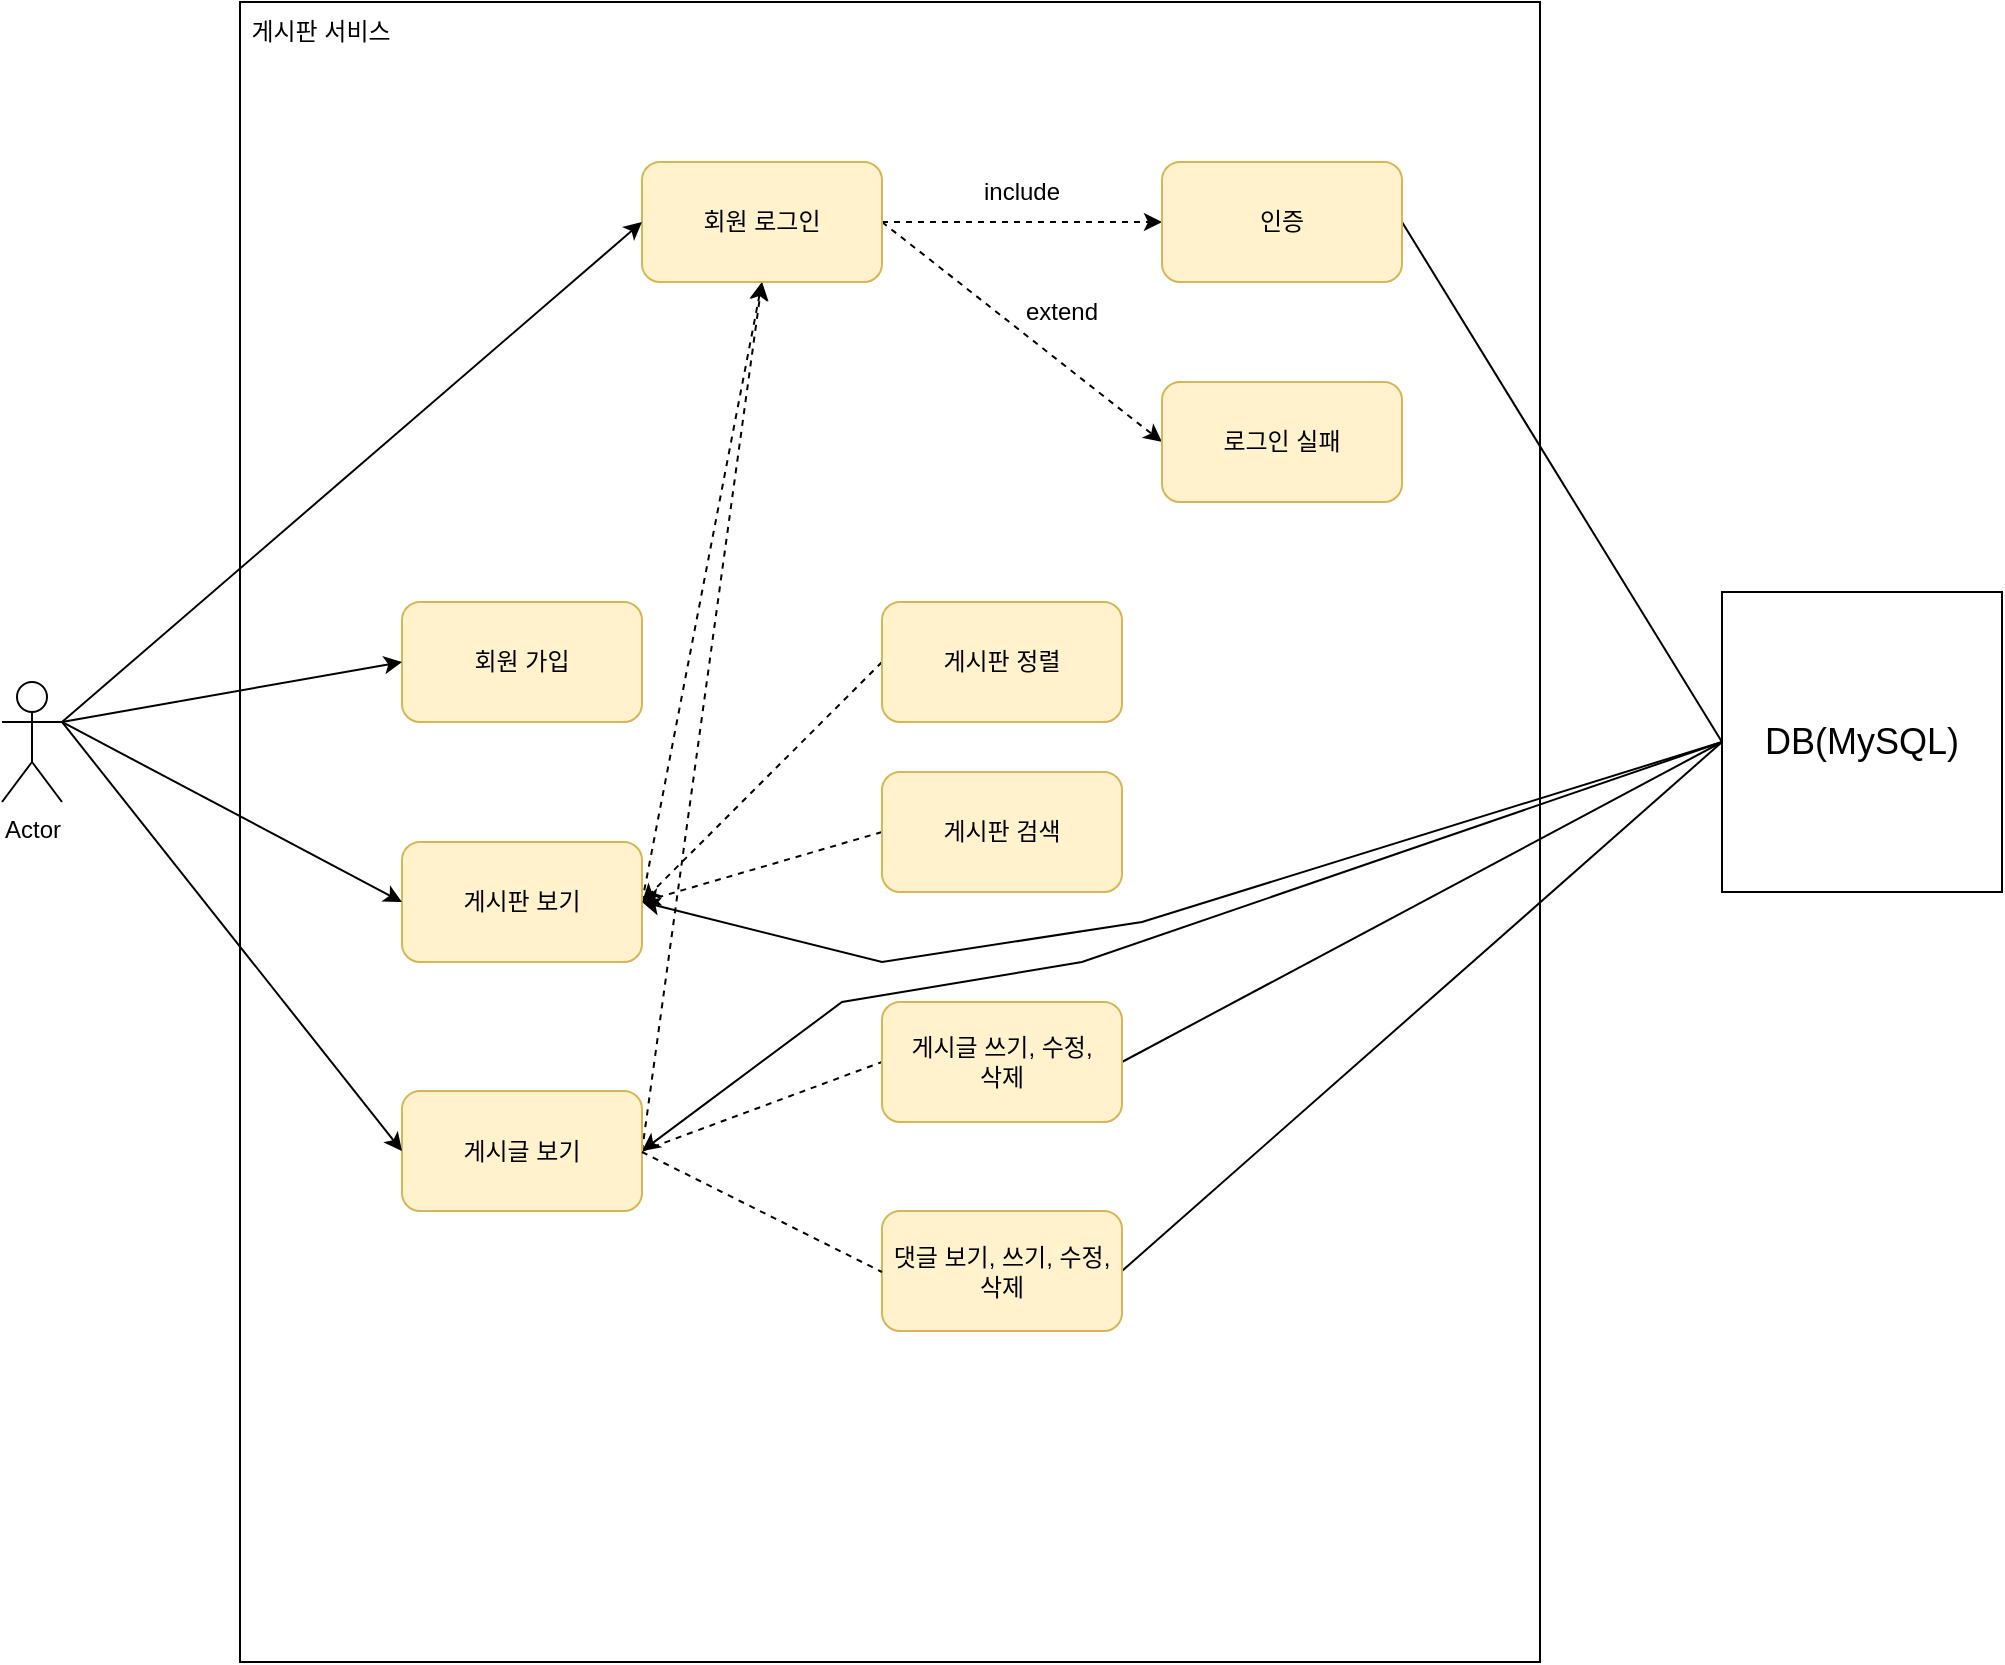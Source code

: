 <mxfile version="21.1.4" type="google">
  <diagram name="페이지-1" id="bHZkFXGAVBKAJtpjv6o6">
    <mxGraphModel grid="1" page="1" gridSize="10" guides="1" tooltips="1" connect="1" arrows="1" fold="1" pageScale="1" pageWidth="827" pageHeight="1169" math="0" shadow="0">
      <root>
        <mxCell id="0" />
        <mxCell id="1" parent="0" />
        <mxCell id="8hKqvmyevHIKbB5jPOCA-1" value="Actor" style="shape=umlActor;verticalLabelPosition=bottom;verticalAlign=top;html=1;outlineConnect=0;" vertex="1" parent="1">
          <mxGeometry x="30" y="480" width="30" height="60" as="geometry" />
        </mxCell>
        <mxCell id="8hKqvmyevHIKbB5jPOCA-2" value="" style="rounded=0;whiteSpace=wrap;html=1;" vertex="1" parent="1">
          <mxGeometry x="149" y="140" width="650" height="830" as="geometry" />
        </mxCell>
        <mxCell id="8hKqvmyevHIKbB5jPOCA-3" value="게시판 서비스" style="text;html=1;strokeColor=none;fillColor=none;align=center;verticalAlign=middle;whiteSpace=wrap;rounded=0;" vertex="1" parent="1">
          <mxGeometry x="149" y="140" width="81" height="30" as="geometry" />
        </mxCell>
        <mxCell id="8hKqvmyevHIKbB5jPOCA-4" value="회원 가입" style="rounded=1;whiteSpace=wrap;html=1;fillColor=#fff2cc;strokeColor=#d6b656;" vertex="1" parent="1">
          <mxGeometry x="230" y="440" width="120" height="60" as="geometry" />
        </mxCell>
        <mxCell id="8hKqvmyevHIKbB5jPOCA-22" style="rounded=0;orthogonalLoop=1;jettySize=auto;html=1;exitX=1;exitY=0.5;exitDx=0;exitDy=0;dashed=1;entryX=0.5;entryY=1;entryDx=0;entryDy=0;" edge="1" parent="1" source="8hKqvmyevHIKbB5jPOCA-5" target="8hKqvmyevHIKbB5jPOCA-7">
          <mxGeometry relative="1" as="geometry" />
        </mxCell>
        <mxCell id="8hKqvmyevHIKbB5jPOCA-30" style="rounded=0;orthogonalLoop=1;jettySize=auto;html=1;exitX=1;exitY=0.5;exitDx=0;exitDy=0;entryX=1;entryY=0.5;entryDx=0;entryDy=0;" edge="1" parent="1" target="8hKqvmyevHIKbB5jPOCA-5">
          <mxGeometry relative="1" as="geometry">
            <Array as="points">
              <mxPoint x="600" y="600" />
              <mxPoint x="470" y="620" />
            </Array>
            <mxPoint x="890" y="510" as="sourcePoint" />
          </mxGeometry>
        </mxCell>
        <mxCell id="8hKqvmyevHIKbB5jPOCA-34" style="rounded=0;orthogonalLoop=1;jettySize=auto;html=1;exitX=0;exitY=0.5;exitDx=0;exitDy=0;entryX=1;entryY=0.5;entryDx=0;entryDy=0;dashed=1;" edge="1" parent="1" source="8hKqvmyevHIKbB5jPOCA-24" target="8hKqvmyevHIKbB5jPOCA-5">
          <mxGeometry relative="1" as="geometry" />
        </mxCell>
        <mxCell id="8hKqvmyevHIKbB5jPOCA-5" value="게시판 보기" style="rounded=1;whiteSpace=wrap;html=1;fillColor=#fff2cc;strokeColor=#d6b656;" vertex="1" parent="1">
          <mxGeometry x="230" y="560" width="120" height="60" as="geometry" />
        </mxCell>
        <mxCell id="8hKqvmyevHIKbB5jPOCA-23" style="rounded=0;orthogonalLoop=1;jettySize=auto;html=1;exitX=1;exitY=0.5;exitDx=0;exitDy=0;dashed=1;" edge="1" parent="1" source="8hKqvmyevHIKbB5jPOCA-6">
          <mxGeometry relative="1" as="geometry">
            <mxPoint x="410" y="280" as="targetPoint" />
          </mxGeometry>
        </mxCell>
        <mxCell id="8hKqvmyevHIKbB5jPOCA-31" style="rounded=0;orthogonalLoop=1;jettySize=auto;html=1;exitX=0;exitY=0.5;exitDx=0;exitDy=0;entryX=1;entryY=0.5;entryDx=0;entryDy=0;" edge="1" parent="1" source="8hKqvmyevHIKbB5jPOCA-28" target="8hKqvmyevHIKbB5jPOCA-6">
          <mxGeometry relative="1" as="geometry">
            <Array as="points">
              <mxPoint x="570" y="620" />
              <mxPoint x="450" y="640" />
            </Array>
          </mxGeometry>
        </mxCell>
        <mxCell id="8hKqvmyevHIKbB5jPOCA-39" style="rounded=0;orthogonalLoop=1;jettySize=auto;html=1;exitX=1;exitY=0.5;exitDx=0;exitDy=0;entryX=0;entryY=0.5;entryDx=0;entryDy=0;dashed=1;endArrow=none;endFill=0;" edge="1" parent="1" source="8hKqvmyevHIKbB5jPOCA-6" target="8hKqvmyevHIKbB5jPOCA-26">
          <mxGeometry relative="1" as="geometry" />
        </mxCell>
        <mxCell id="8hKqvmyevHIKbB5jPOCA-6" value="게시글 보기" style="rounded=1;whiteSpace=wrap;html=1;fillColor=#fff2cc;strokeColor=#d6b656;" vertex="1" parent="1">
          <mxGeometry x="230" y="684.5" width="120" height="60" as="geometry" />
        </mxCell>
        <mxCell id="8hKqvmyevHIKbB5jPOCA-14" style="rounded=0;orthogonalLoop=1;jettySize=auto;html=1;exitX=1;exitY=0.5;exitDx=0;exitDy=0;entryX=0;entryY=0.5;entryDx=0;entryDy=0;dashed=1;" edge="1" parent="1" source="8hKqvmyevHIKbB5jPOCA-7" target="8hKqvmyevHIKbB5jPOCA-8">
          <mxGeometry relative="1" as="geometry" />
        </mxCell>
        <mxCell id="8hKqvmyevHIKbB5jPOCA-15" style="rounded=0;orthogonalLoop=1;jettySize=auto;html=1;exitX=1;exitY=0.5;exitDx=0;exitDy=0;entryX=0;entryY=0.5;entryDx=0;entryDy=0;dashed=1;" edge="1" parent="1" source="8hKqvmyevHIKbB5jPOCA-7" target="8hKqvmyevHIKbB5jPOCA-9">
          <mxGeometry relative="1" as="geometry" />
        </mxCell>
        <mxCell id="8hKqvmyevHIKbB5jPOCA-7" value="회원 로그인" style="rounded=1;whiteSpace=wrap;html=1;fillColor=#fff2cc;strokeColor=#d6b656;" vertex="1" parent="1">
          <mxGeometry x="350" y="220" width="120" height="60" as="geometry" />
        </mxCell>
        <mxCell id="8hKqvmyevHIKbB5jPOCA-29" style="rounded=0;orthogonalLoop=1;jettySize=auto;html=1;exitX=1;exitY=0.5;exitDx=0;exitDy=0;entryX=0;entryY=0.5;entryDx=0;entryDy=0;endArrow=none;endFill=0;" edge="1" parent="1" source="8hKqvmyevHIKbB5jPOCA-8" target="8hKqvmyevHIKbB5jPOCA-28">
          <mxGeometry relative="1" as="geometry" />
        </mxCell>
        <mxCell id="8hKqvmyevHIKbB5jPOCA-8" value="인증" style="rounded=1;whiteSpace=wrap;html=1;fillColor=#fff2cc;strokeColor=#d6b656;" vertex="1" parent="1">
          <mxGeometry x="610" y="220" width="120" height="60" as="geometry" />
        </mxCell>
        <mxCell id="8hKqvmyevHIKbB5jPOCA-9" value="로그인 실패" style="rounded=1;whiteSpace=wrap;html=1;fillColor=#fff2cc;strokeColor=#d6b656;" vertex="1" parent="1">
          <mxGeometry x="610" y="330" width="120" height="60" as="geometry" />
        </mxCell>
        <mxCell id="8hKqvmyevHIKbB5jPOCA-10" style="rounded=0;orthogonalLoop=1;jettySize=auto;html=1;exitX=1;exitY=0.333;exitDx=0;exitDy=0;exitPerimeter=0;entryX=0;entryY=0.5;entryDx=0;entryDy=0;" edge="1" parent="1" source="8hKqvmyevHIKbB5jPOCA-1" target="8hKqvmyevHIKbB5jPOCA-4">
          <mxGeometry relative="1" as="geometry">
            <mxPoint x="120" y="500" as="sourcePoint" />
          </mxGeometry>
        </mxCell>
        <mxCell id="8hKqvmyevHIKbB5jPOCA-12" style="rounded=0;orthogonalLoop=1;jettySize=auto;html=1;exitX=1;exitY=0.333;exitDx=0;exitDy=0;exitPerimeter=0;entryX=0;entryY=0.5;entryDx=0;entryDy=0;" edge="1" parent="1" source="8hKqvmyevHIKbB5jPOCA-1" target="8hKqvmyevHIKbB5jPOCA-6">
          <mxGeometry relative="1" as="geometry" />
        </mxCell>
        <mxCell id="8hKqvmyevHIKbB5jPOCA-11" style="rounded=0;orthogonalLoop=1;jettySize=auto;html=1;exitX=1;exitY=0.333;exitDx=0;exitDy=0;exitPerimeter=0;entryX=0;entryY=0.5;entryDx=0;entryDy=0;" edge="1" parent="1" source="8hKqvmyevHIKbB5jPOCA-1" target="8hKqvmyevHIKbB5jPOCA-5">
          <mxGeometry relative="1" as="geometry" />
        </mxCell>
        <mxCell id="8hKqvmyevHIKbB5jPOCA-13" style="rounded=0;orthogonalLoop=1;jettySize=auto;html=1;exitX=1;exitY=0.333;exitDx=0;exitDy=0;exitPerimeter=0;entryX=0;entryY=0.5;entryDx=0;entryDy=0;" edge="1" parent="1" source="8hKqvmyevHIKbB5jPOCA-1" target="8hKqvmyevHIKbB5jPOCA-7">
          <mxGeometry relative="1" as="geometry" />
        </mxCell>
        <mxCell id="8hKqvmyevHIKbB5jPOCA-16" value="include" style="text;html=1;strokeColor=none;fillColor=none;align=center;verticalAlign=middle;whiteSpace=wrap;rounded=0;" vertex="1" parent="1">
          <mxGeometry x="510" y="220" width="60" height="30" as="geometry" />
        </mxCell>
        <mxCell id="8hKqvmyevHIKbB5jPOCA-20" value="extend" style="text;html=1;strokeColor=none;fillColor=none;align=center;verticalAlign=middle;whiteSpace=wrap;rounded=0;" vertex="1" parent="1">
          <mxGeometry x="530" y="280" width="60" height="30" as="geometry" />
        </mxCell>
        <mxCell id="8hKqvmyevHIKbB5jPOCA-24" value="게시판 정렬" style="rounded=1;whiteSpace=wrap;html=1;fillColor=#fff2cc;strokeColor=#d6b656;" vertex="1" parent="1">
          <mxGeometry x="470" y="440" width="120" height="60" as="geometry" />
        </mxCell>
        <mxCell id="8hKqvmyevHIKbB5jPOCA-35" style="rounded=0;orthogonalLoop=1;jettySize=auto;html=1;exitX=0;exitY=0.5;exitDx=0;exitDy=0;entryX=1;entryY=0.5;entryDx=0;entryDy=0;dashed=1;" edge="1" parent="1" source="8hKqvmyevHIKbB5jPOCA-25" target="8hKqvmyevHIKbB5jPOCA-5">
          <mxGeometry relative="1" as="geometry" />
        </mxCell>
        <mxCell id="8hKqvmyevHIKbB5jPOCA-25" value="게시판 검색" style="rounded=1;whiteSpace=wrap;html=1;fillColor=#fff2cc;strokeColor=#d6b656;" vertex="1" parent="1">
          <mxGeometry x="470" y="525" width="120" height="60" as="geometry" />
        </mxCell>
        <mxCell id="8hKqvmyevHIKbB5jPOCA-32" style="rounded=0;orthogonalLoop=1;jettySize=auto;html=1;exitX=0;exitY=0.5;exitDx=0;exitDy=0;entryX=1;entryY=0.5;entryDx=0;entryDy=0;endArrow=none;endFill=0;" edge="1" parent="1" source="8hKqvmyevHIKbB5jPOCA-28" target="8hKqvmyevHIKbB5jPOCA-26">
          <mxGeometry relative="1" as="geometry" />
        </mxCell>
        <mxCell id="8hKqvmyevHIKbB5jPOCA-26" value="게시글 쓰기, 수정, &lt;br&gt;삭제" style="rounded=1;whiteSpace=wrap;html=1;fillColor=#fff2cc;strokeColor=#d6b656;" vertex="1" parent="1">
          <mxGeometry x="470" y="640" width="120" height="60" as="geometry" />
        </mxCell>
        <mxCell id="8hKqvmyevHIKbB5jPOCA-33" style="rounded=0;orthogonalLoop=1;jettySize=auto;html=1;exitX=0;exitY=0.5;exitDx=0;exitDy=0;entryX=1;entryY=0.5;entryDx=0;entryDy=0;endArrow=none;endFill=0;" edge="1" parent="1" source="8hKqvmyevHIKbB5jPOCA-28" target="8hKqvmyevHIKbB5jPOCA-27">
          <mxGeometry relative="1" as="geometry" />
        </mxCell>
        <mxCell id="8hKqvmyevHIKbB5jPOCA-27" value="댓글 보기, 쓰기, 수정, 삭제" style="rounded=1;whiteSpace=wrap;html=1;fillColor=#fff2cc;strokeColor=#d6b656;" vertex="1" parent="1">
          <mxGeometry x="470" y="744.5" width="120" height="60" as="geometry" />
        </mxCell>
        <mxCell id="8hKqvmyevHIKbB5jPOCA-28" value="&lt;font style=&quot;font-size: 18px;&quot;&gt;DB(MySQL)&lt;/font&gt;" style="rounded=0;whiteSpace=wrap;html=1;" vertex="1" parent="1">
          <mxGeometry x="890" y="435" width="140" height="150" as="geometry" />
        </mxCell>
        <mxCell id="8hKqvmyevHIKbB5jPOCA-38" style="rounded=0;orthogonalLoop=1;jettySize=auto;html=1;exitX=1;exitY=0.5;exitDx=0;exitDy=0;entryX=0;entryY=0.5;entryDx=0;entryDy=0;dashed=1;endArrow=none;endFill=0;" edge="1" parent="1">
          <mxGeometry relative="1" as="geometry">
            <mxPoint x="350" y="715" as="sourcePoint" />
            <mxPoint x="470" y="775" as="targetPoint" />
          </mxGeometry>
        </mxCell>
      </root>
    </mxGraphModel>
  </diagram>
</mxfile>
